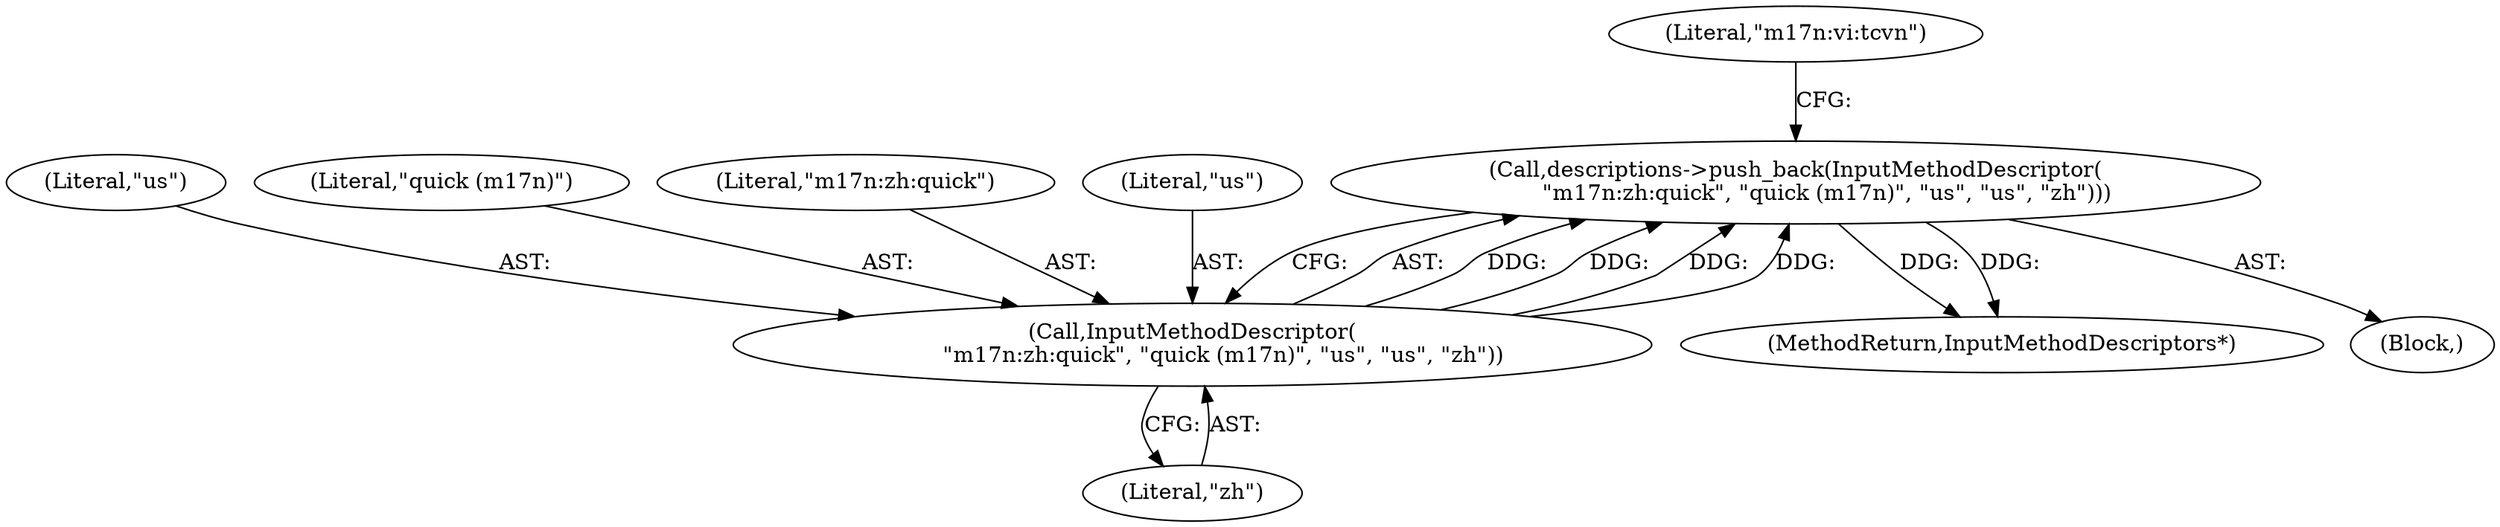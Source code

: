 digraph "1_Chrome_dc7b094a338c6c521f918f478e993f0f74bbea0d_12@del" {
"1000250" [label="(Call,descriptions->push_back(InputMethodDescriptor(\n         \"m17n:zh:quick\", \"quick (m17n)\", \"us\", \"us\", \"zh\")))"];
"1000251" [label="(Call,InputMethodDescriptor(\n         \"m17n:zh:quick\", \"quick (m17n)\", \"us\", \"us\", \"zh\"))"];
"1000254" [label="(Literal,\"us\")"];
"1000250" [label="(Call,descriptions->push_back(InputMethodDescriptor(\n         \"m17n:zh:quick\", \"quick (m17n)\", \"us\", \"us\", \"zh\")))"];
"1000259" [label="(Literal,\"m17n:vi:tcvn\")"];
"1000581" [label="(MethodReturn,InputMethodDescriptors*)"];
"1000253" [label="(Literal,\"quick (m17n)\")"];
"1000252" [label="(Literal,\"m17n:zh:quick\")"];
"1000255" [label="(Literal,\"us\")"];
"1000256" [label="(Literal,\"zh\")"];
"1000251" [label="(Call,InputMethodDescriptor(\n         \"m17n:zh:quick\", \"quick (m17n)\", \"us\", \"us\", \"zh\"))"];
"1000101" [label="(Block,)"];
"1000250" -> "1000101"  [label="AST: "];
"1000250" -> "1000251"  [label="CFG: "];
"1000251" -> "1000250"  [label="AST: "];
"1000259" -> "1000250"  [label="CFG: "];
"1000250" -> "1000581"  [label="DDG: "];
"1000250" -> "1000581"  [label="DDG: "];
"1000251" -> "1000250"  [label="DDG: "];
"1000251" -> "1000250"  [label="DDG: "];
"1000251" -> "1000250"  [label="DDG: "];
"1000251" -> "1000250"  [label="DDG: "];
"1000251" -> "1000256"  [label="CFG: "];
"1000252" -> "1000251"  [label="AST: "];
"1000253" -> "1000251"  [label="AST: "];
"1000254" -> "1000251"  [label="AST: "];
"1000255" -> "1000251"  [label="AST: "];
"1000256" -> "1000251"  [label="AST: "];
}
